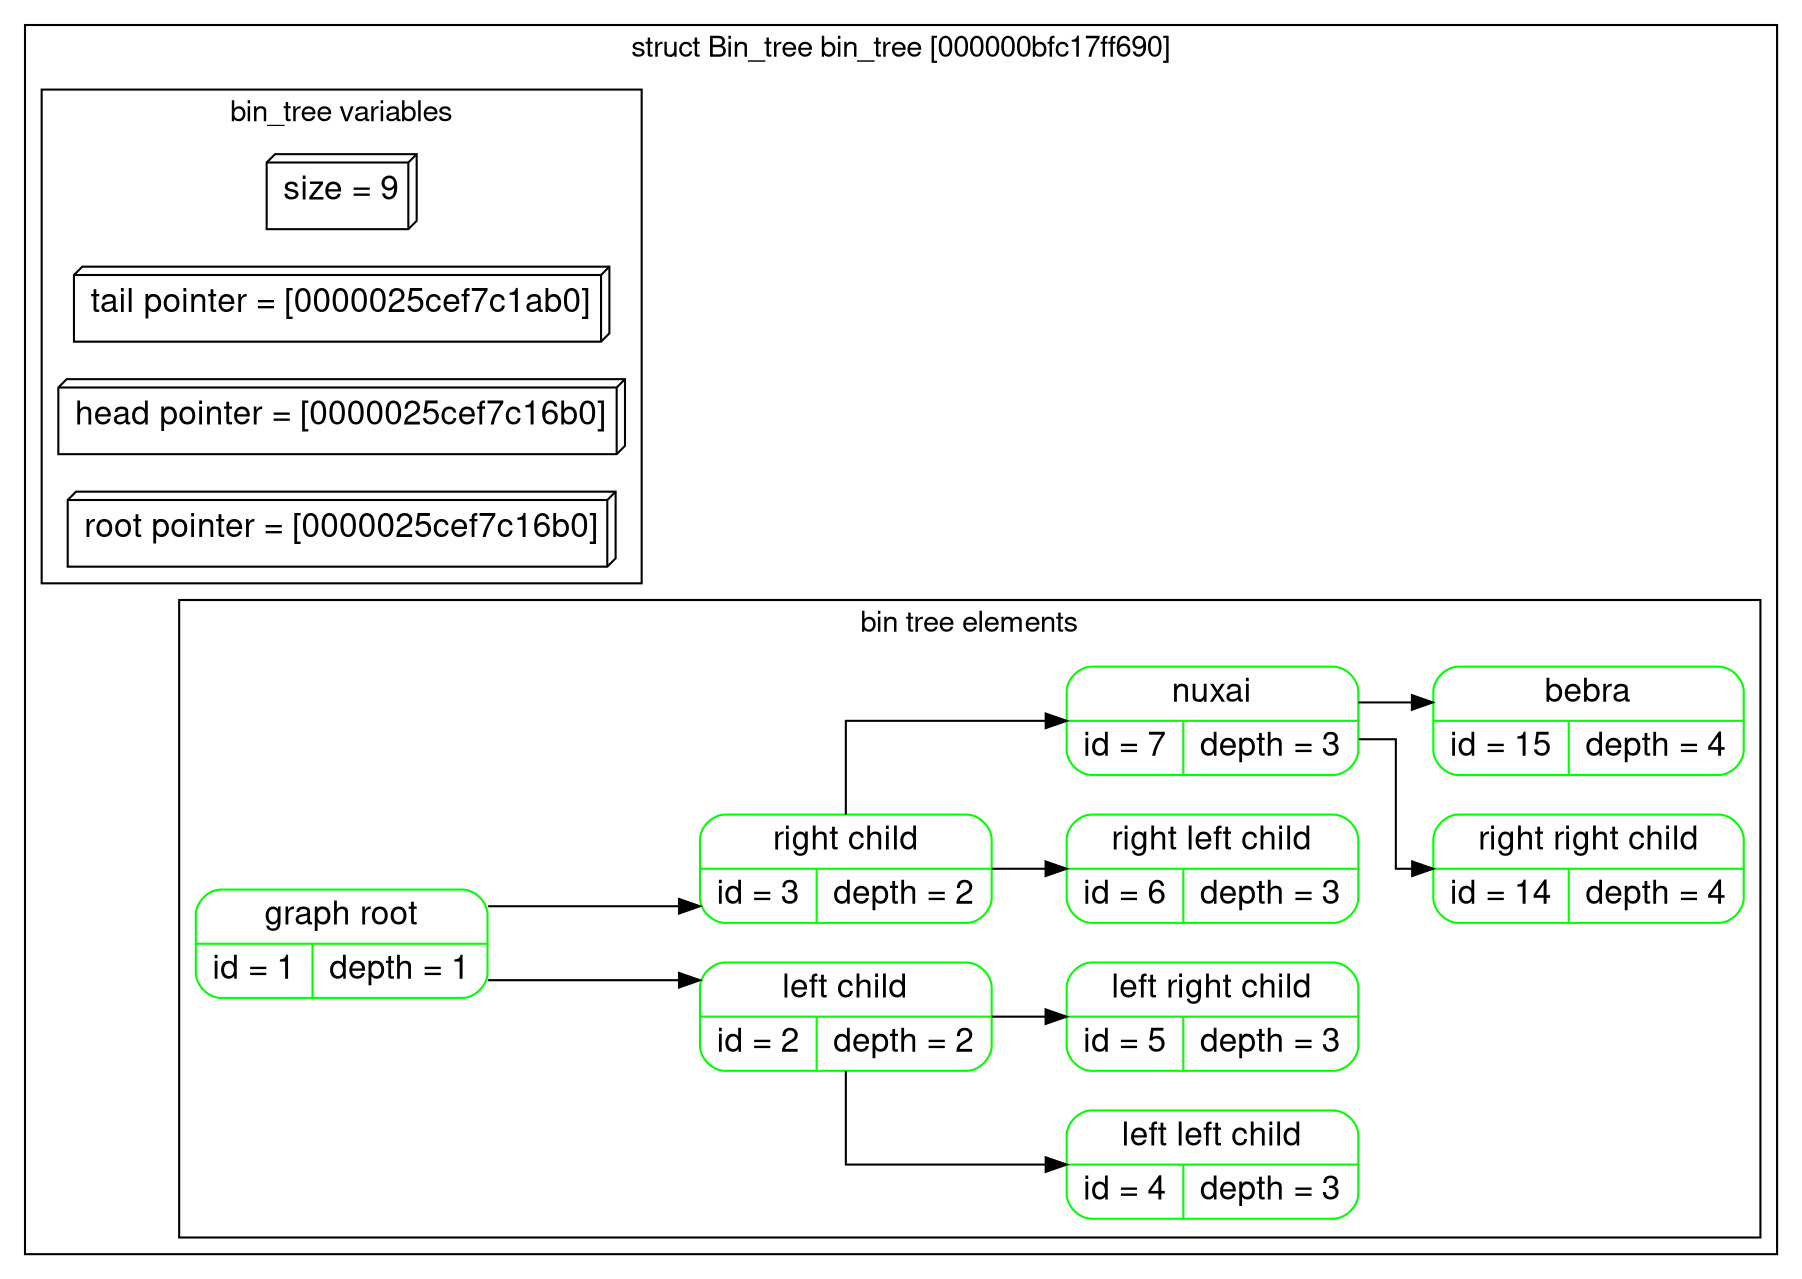 digraph G {
rankdir = "LR";
graph [splines=ortho];
subgraph cluster0 {
label = "struct Bin_tree bin_tree [000000bfc17ff690]";fontname="Helvetica,Arial,sans-serif";
node [fontname="Helvetica,Arial,sans-serif" fontsize = "16" ];
edge [fontname="Helvetica,Arial,sans-serif"];
subgraph cluster1 {
rankdir = "TB";
label = "bin_tree variables"size [shape=box3d, label="size = 9"];
tail_ptr [shape=box3d, label="tail pointer = [0000025cef7c1ab0]"];
head_ptr [shape=box3d, label="head pointer = [0000025cef7c16b0]"];
root_ptr [shape=box3d, label="root pointer = [0000025cef7c16b0]"];
}
subgraph cluster2 {
label = "bin tree elements"
"node1"  [ label = "<f1> graph root  | { id = 1 | depth = 1} " shape = "Mrecord" color ="Green"];
"node2"  [ label = "<f1> left child  | { id = 2 | depth = 2} " shape = "Mrecord" color ="Green"];
"node4"  [ label = "<f1> left left child  | { id = 4 | depth = 3} " shape = "Mrecord" color ="Green"];
"node5"  [ label = "<f1> left right child  | { id = 5 | depth = 3} " shape = "Mrecord" color ="Green"];
"node3"  [ label = "<f1> right child  | { id = 3 | depth = 2} " shape = "Mrecord" color ="Green"];
"node6"  [ label = "<f1> right left child  | { id = 6 | depth = 3} " shape = "Mrecord" color ="Green"];
"node7"  [ label = "<f1> nuxai  | { id = 7 | depth = 3} " shape = "Mrecord" color ="Green"];
"node14"  [ label = "<f1> right right child  | { id = 14 | depth = 4} " shape = "Mrecord" color ="Green"];
"node15"  [ label = "<f1> bebra  | { id = 15 | depth = 4} " shape = "Mrecord" color ="Green"];
"node1" -> "node2";
"node2" -> "node4";
"node2" -> "node5";
"node1" -> "node3";
"node3" -> "node6";
"node3" -> "node7";
"node7" -> "node14";
"node7" -> "node15";
} } }
